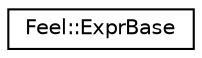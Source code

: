 digraph "Graphical Class Hierarchy"
{
 // LATEX_PDF_SIZE
  edge [fontname="Helvetica",fontsize="10",labelfontname="Helvetica",labelfontsize="10"];
  node [fontname="Helvetica",fontsize="10",shape=record];
  rankdir="LR";
  Node0 [label="Feel::ExprBase",height=0.2,width=0.4,color="black", fillcolor="white", style="filled",URL="$classFeel_1_1ExprBase.html",tooltip="Base class for expression."];
}
